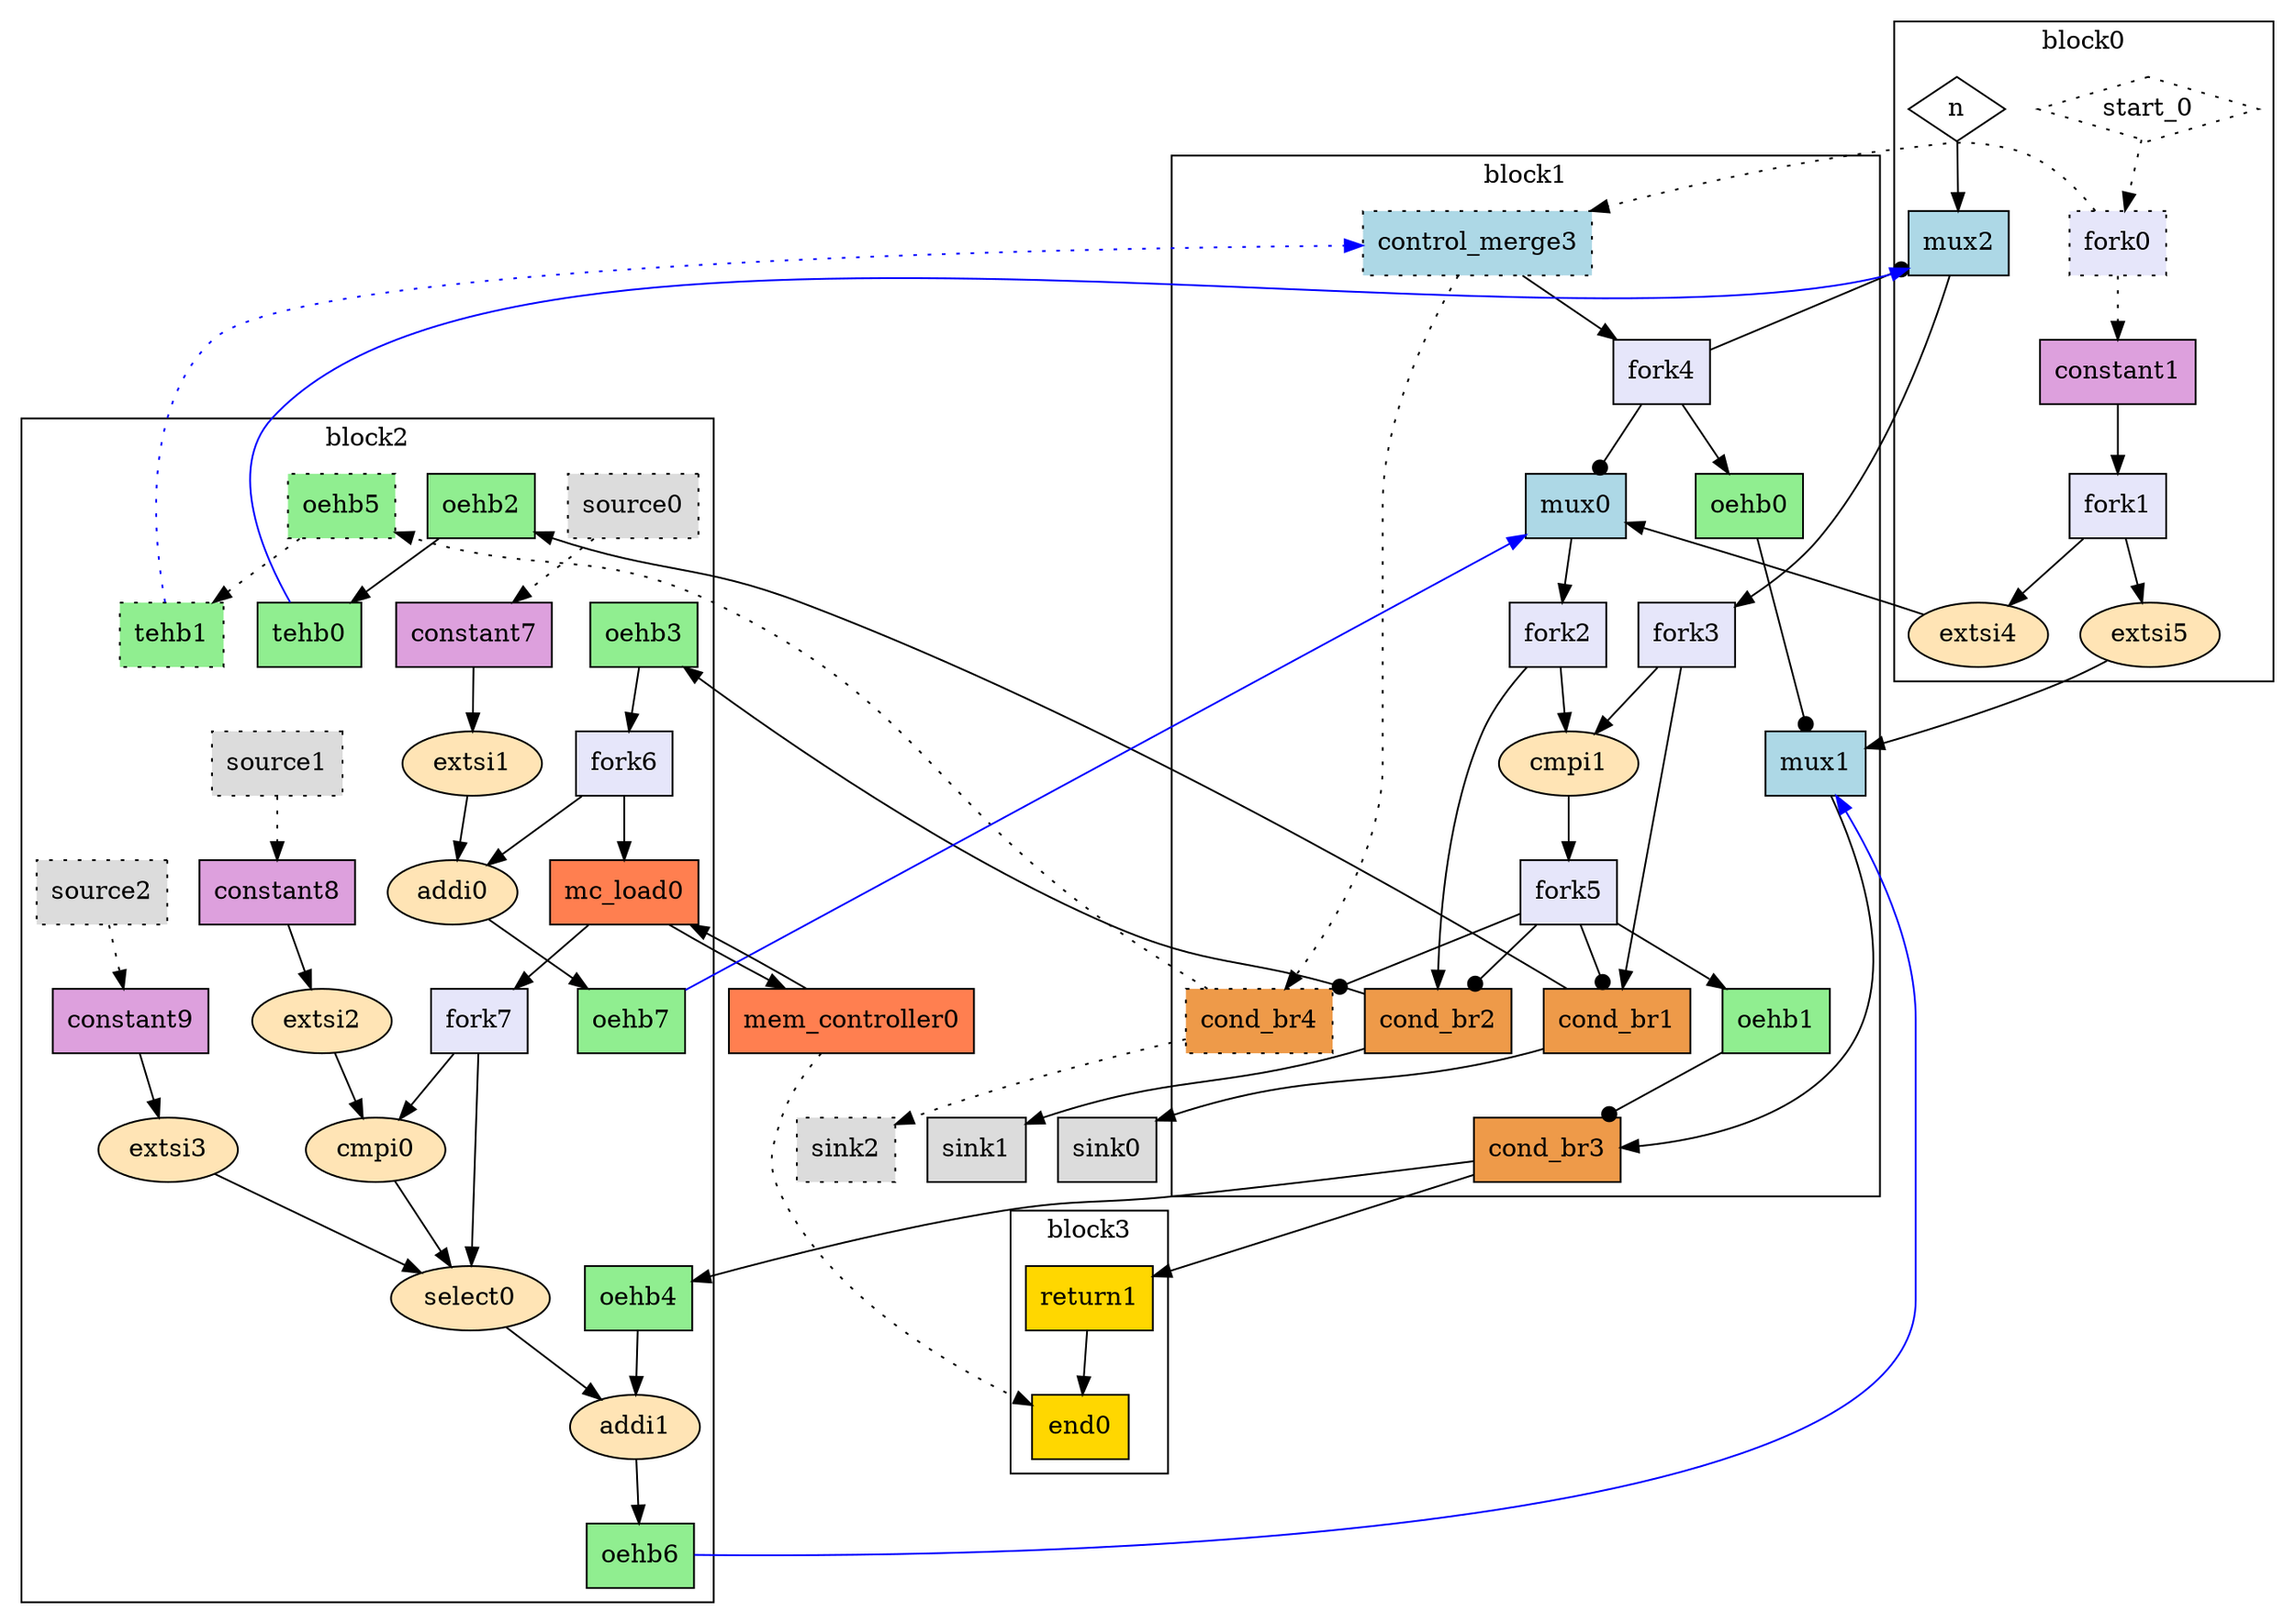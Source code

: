 Digraph G {
  splines=spline;
  compound=true; // Allow edges between clusters
  // Units/Channels in BB 0
  subgraph "cluster0" {
    label="block0"
    // Units from function arguments
    "n" [mlir_op="handshake.func", shape=diamond, label="n", style="solid", type="Entry", in="in1:32", out="out1:32", bbID=1]
    "start_0" [mlir_op="handshake.func", shape=diamond, label="start_0", style="dotted", type="Entry", control="true", in="in1:0", out="out1:0", bbID=1]
    // Units in BB 0
    "fork0" [mlir_op="handshake.fork", label="fork0", fillcolor=lavender, shape="box", style="filled, dotted", type="Fork", delay="0.000 0.100 0.100 0.000 0.000 0.000 0.000 0.000", in="in1:0", out="out1:0 out2:0", bbID=1]
    "constant1" [mlir_op="handshake.constant", label="constant1", fillcolor=plum, shape="box", style="filled", type="Constant", delay="0.000 0.000 0.000 0.000 0.000 0.000 0.000 0.000", in="in1:1", out="out1:1", value="0x0", bbID=1]
    "fork1" [mlir_op="handshake.fork", label="fork1", fillcolor=lavender, shape="box", style="filled", type="Fork", delay="0.000 0.100 0.100 0.000 0.000 0.000 0.000 0.000", in="in1:1", out="out1:1 out2:1", bbID=1]
    "extsi4" [mlir_op="arith.extsi", label="extsi4", fillcolor=moccasin, shape="oval", style="filled", type="Operator", delay="0.000 0.000 0.000 0.000 0.000 0.000 0.000 0.000", in="in1:1", latency="0", op="sext_op", out="out1:32", II=1, bbID=1]
    "extsi5" [mlir_op="arith.extsi", label="extsi5", fillcolor=moccasin, shape="oval", style="filled", type="Operator", delay="0.000 0.000 0.000 0.000 0.000 0.000 0.000 0.000", in="in1:1", latency="0", op="sext_op", out="out1:32", II=1, bbID=1]
    // Channels from function arguments
    "n" -> "mux2" [style="solid", dir="both", arrowtail="none", arrowhead="normal", from="out1", to="in3"]
    "start_0" -> "fork0" [style="dotted", dir="both", arrowtail="none", arrowhead="normal", from="out1", to="in1"]
    // Channels in BB 0
    "fork0" -> "constant1" [style="dotted", dir="both", arrowtail="none", arrowhead="normal", from="out2", to="in1"]
    "constant1" -> "fork1" [style="solid", dir="both", arrowtail="none", arrowhead="normal", from="out1", to="in1"]
    "fork1" -> "extsi4" [style="solid", dir="both", arrowtail="none", arrowhead="normal", from="out1", to="in1"]
    "fork1" -> "extsi5" [style="solid", dir="both", arrowtail="none", arrowhead="normal", from="out2", to="in1"]
  }
  // Units/Channels in BB 1
  subgraph "cluster1" {
    label="block1"
    // Units in BB 1
    "mux0" [mlir_op="handshake.mux", label="mux0", fillcolor=lightblue, shape="box", style="filled", type="Mux", delay="1.412 1.397 0.000 1.412 1.397 1.412 0.000 0.000", in="in1?:1 in2:32 in3:32", out="out1:32", bbID=2]
    "fork2" [mlir_op="handshake.fork", label="fork2", fillcolor=lavender, shape="box", style="filled", type="Fork", delay="0.000 0.100 0.100 0.000 0.000 0.000 0.000 0.000", in="in1:32", out="out1:32 out2:32", bbID=2]
    "oehb0" [mlir_op="handshake.oehb", label="oehb0", fillcolor=lightgreen, shape="box", style="filled", type="OEHB", delay="0.000 0.000 0.000 0.000 0.000 0.000 0.000 0.000", in="in1:1", out="out1:1", bbID=2, slots=1]
    "mux1" [mlir_op="handshake.mux", label="mux1", fillcolor=lightblue, shape="box", style="filled", type="Mux", delay="1.412 1.397 0.000 1.412 1.397 1.412 0.000 0.000", in="in1?:1 in2:32 in3:32", out="out1:32", bbID=2]
    "mux2" [mlir_op="handshake.mux", label="mux2", fillcolor=lightblue, shape="box", style="filled", type="Mux", delay="1.412 1.397 0.000 1.412 1.397 1.412 0.000 0.000", in="in1?:1 in2:32 in3:32", out="out1:32", bbID=2]
    "fork3" [mlir_op="handshake.fork", label="fork3", fillcolor=lavender, shape="box", style="filled", type="Fork", delay="0.000 0.100 0.100 0.000 0.000 0.000 0.000 0.000", in="in1:32", out="out1:32 out2:32", bbID=2]
    "control_merge3" [mlir_op="handshake.control_merge", label="control_merge3", fillcolor=lightblue, shape="box", style="filled, dotted", type="CntrlMerge", delay="0.000 1.397 0.000 0.000 0.000 0.000 0.000 0.000", in="in1:0 in2:0", out="out1:0 out2?:1", bbID=2]
    "fork4" [mlir_op="handshake.fork", label="fork4", fillcolor=lavender, shape="box", style="filled", type="Fork", delay="0.000 0.100 0.100 0.000 0.000 0.000 0.000 0.000", in="in1:1", out="out1:1 out2:1 out3:1", bbID=2]
    "cmpi1" [mlir_op="arith.cmpi<", label="cmpi1", fillcolor=moccasin, shape="oval", style="filled", type="Operator", delay="1.907 1.397 1.400 1.409 0.000 0.000 0.000 0.000", in="in1:32 in2:32", latency="0", op="icmp_ult_op", out="out1:1", II=1, bbID=2]
    "fork5" [mlir_op="handshake.fork", label="fork5", fillcolor=lavender, shape="box", style="filled", type="Fork", delay="0.000 0.100 0.100 0.000 0.000 0.000 0.000 0.000", in="in1:1", out="out1:1 out2:1 out3:1 out4:1", bbID=2]
    "cond_br1" [mlir_op="handshake.cond_br", label="cond_br1", fillcolor=tan2, shape="box", style="filled", type="Branch", delay="0.000 1.409 1.411 1.412 1.400 1.412 0.000 0.000", in="in1:32 in2?:1", out="out1+:32 out2-:32", bbID=2]
    "cond_br2" [mlir_op="handshake.cond_br", label="cond_br2", fillcolor=tan2, shape="box", style="filled", type="Branch", delay="0.000 1.409 1.411 1.412 1.400 1.412 0.000 0.000", in="in1:32 in2?:1", out="out1+:32 out2-:32", bbID=2]
    "oehb1" [mlir_op="handshake.oehb", label="oehb1", fillcolor=lightgreen, shape="box", style="filled", type="OEHB", delay="0.000 0.000 0.000 0.000 0.000 0.000 0.000 0.000", in="in1:1", out="out1:1", bbID=2, slots=1]
    "cond_br3" [mlir_op="handshake.cond_br", label="cond_br3", fillcolor=tan2, shape="box", style="filled", type="Branch", delay="0.000 1.409 1.411 1.412 1.400 1.412 0.000 0.000", in="in1:32 in2?:1", out="out1+:32 out2-:32", bbID=2]
    "cond_br4" [mlir_op="handshake.cond_br", label="cond_br4", fillcolor=tan2, shape="box", style="filled, dotted", type="Branch", delay="0.000 1.409 1.411 1.412 1.400 1.412 0.000 0.000", in="in1:0 in2?:1", out="out1+:0 out2-:0", bbID=2]
    // Channels in BB 1
    "mux0" -> "fork2" [style="solid", dir="both", arrowtail="none", arrowhead="normal", from="out1", to="in1"]
    "fork2" -> "cond_br2" [style="solid", dir="both", arrowtail="none", arrowhead="normal", from="out1", to="in1"]
    "fork2" -> "cmpi1" [style="solid", dir="both", arrowtail="none", arrowhead="normal", from="out2", to="in1"]
    "oehb0" -> "mux1" [style="solid", dir="both", arrowtail="none", arrowhead="dot", from="out1", to="in1"]
    "mux1" -> "cond_br3" [style="solid", dir="both", arrowtail="none", arrowhead="normal", from="out1", to="in1"]
    "mux2" -> "fork3" [style="solid", dir="both", arrowtail="none", arrowhead="normal", from="out1", to="in1"]
    "fork3" -> "cond_br1" [style="solid", dir="both", arrowtail="none", arrowhead="normal", from="out1", to="in1"]
    "fork3" -> "cmpi1" [style="solid", dir="both", arrowtail="none", arrowhead="normal", from="out2", to="in2"]
    "control_merge3" -> "cond_br4" [style="dotted", dir="both", arrowtail="none", arrowhead="normal", from="out1", to="in1"]
    "control_merge3" -> "fork4" [style="solid", dir="both", arrowtail="none", arrowhead="normal", from="out2", to="in1"]
    "fork4" -> "mux2" [style="solid", dir="both", arrowtail="none", arrowhead="dot", from="out1", to="in1"]
    "fork4" -> "oehb0" [style="solid", dir="both", arrowtail="none", arrowhead="normal", from="out2", to="in1"]
    "fork4" -> "mux0" [style="solid", dir="both", arrowtail="none", arrowhead="dot", from="out3", to="in1"]
    "cmpi1" -> "fork5" [style="solid", dir="both", arrowtail="none", arrowhead="normal", from="out1", to="in1"]
    "fork5" -> "cond_br4" [style="solid", dir="both", arrowtail="none", arrowhead="dot", from="out1", to="in2"]
    "fork5" -> "oehb1" [style="solid", dir="both", arrowtail="none", arrowhead="normal", from="out2", to="in1"]
    "fork5" -> "cond_br2" [style="solid", dir="both", arrowtail="none", arrowhead="dot", from="out3", to="in2"]
    "fork5" -> "cond_br1" [style="solid", dir="both", arrowtail="none", arrowhead="dot", from="out4", to="in2"]
    "oehb1" -> "cond_br3" [style="solid", dir="both", arrowtail="none", arrowhead="dot", from="out1", to="in2"]
  }
  // Units/Channels in BB 2
  subgraph "cluster2" {
    label="block2"
    // Units in BB 2
    "oehb2" [mlir_op="handshake.oehb", label="oehb2", fillcolor=lightgreen, shape="box", style="filled", type="OEHB", delay="0.000 0.000 0.000 0.000 0.000 0.000 0.000 0.000", in="in1:32", out="out1:32", bbID=3, slots=1]
    "tehb0" [mlir_op="handshake.tehb", label="tehb0", fillcolor=lightgreen, shape="box", style="filled", type="TEHB", delay="0.000 0.000 0.000 0.000 0.000 0.000 0.000 0.000", in="in1:32", out="out1:32", bbID=3, slots=1]
    "oehb3" [mlir_op="handshake.oehb", label="oehb3", fillcolor=lightgreen, shape="box", style="filled", type="OEHB", delay="0.000 0.000 0.000 0.000 0.000 0.000 0.000 0.000", in="in1:32", out="out1:32", bbID=3, slots=1]
    "fork6" [mlir_op="handshake.fork", label="fork6", fillcolor=lavender, shape="box", style="filled", type="Fork", delay="0.000 0.100 0.100 0.000 0.000 0.000 0.000 0.000", in="in1:32", out="out1:32 out2:32", bbID=3]
    "oehb4" [mlir_op="handshake.oehb", label="oehb4", fillcolor=lightgreen, shape="box", style="filled", type="OEHB", delay="0.000 0.000 0.000 0.000 0.000 0.000 0.000 0.000", in="in1:32", out="out1:32", bbID=3, slots=1]
    "oehb5" [mlir_op="handshake.oehb", label="oehb5", fillcolor=lightgreen, shape="box", style="filled, dotted", type="OEHB", delay="0.000 0.000 0.000 0.000 0.000 0.000 0.000 0.000", in="in1:0", out="out1:0", bbID=3, slots=1]
    "tehb1" [mlir_op="handshake.tehb", label="tehb1", fillcolor=lightgreen, shape="box", style="filled, dotted", type="TEHB", delay="0.000 0.000 0.000 0.000 0.000 0.000 0.000 0.000", in="in1:0", out="out1:0", bbID=3, slots=1]
    "source0" [mlir_op="handshake.source", label="source0", fillcolor=gainsboro, shape="box", style="filled, dotted", type="Source", delay="0.000 0.000 0.000 0.000 0.000 0.000 0.000 0.000", out="out1:0", bbID=3]
    "constant7" [mlir_op="handshake.constant", label="constant7", fillcolor=plum, shape="box", style="filled", type="Constant", delay="0.000 0.000 0.000 0.000 0.000 0.000 0.000 0.000", in="in1:2", out="out1:2", value="0x1", bbID=3]
    "extsi1" [mlir_op="arith.extsi", label="extsi1", fillcolor=moccasin, shape="oval", style="filled", type="Operator", delay="0.000 0.000 0.000 0.000 0.000 0.000 0.000 0.000", in="in1:2", latency="0", op="sext_op", out="out1:32", II=1, bbID=3]
    "source1" [mlir_op="handshake.source", label="source1", fillcolor=gainsboro, shape="box", style="filled, dotted", type="Source", delay="0.000 0.000 0.000 0.000 0.000 0.000 0.000 0.000", out="out1:0", bbID=3]
    "constant8" [mlir_op="handshake.constant", label="constant8", fillcolor=plum, shape="box", style="filled", type="Constant", delay="0.000 0.000 0.000 0.000 0.000 0.000 0.000 0.000", in="in1:5", out="out1:5", value="0x0a", bbID=3]
    "extsi2" [mlir_op="arith.extsi", label="extsi2", fillcolor=moccasin, shape="oval", style="filled", type="Operator", delay="0.000 0.000 0.000 0.000 0.000 0.000 0.000 0.000", in="in1:5", latency="0", op="sext_op", out="out1:32", II=1, bbID=3]
    "source2" [mlir_op="handshake.source", label="source2", fillcolor=gainsboro, shape="box", style="filled, dotted", type="Source", delay="0.000 0.000 0.000 0.000 0.000 0.000 0.000 0.000", out="out1:0", bbID=3]
    "constant9" [mlir_op="handshake.constant", label="constant9", fillcolor=plum, shape="box", style="filled", type="Constant", delay="0.000 0.000 0.000 0.000 0.000 0.000 0.000 0.000", in="in1:1", out="out1:1", value="0x0", bbID=3]
    "extsi3" [mlir_op="arith.extsi", label="extsi3", fillcolor=moccasin, shape="oval", style="filled", type="Operator", delay="0.000 0.000 0.000 0.000 0.000 0.000 0.000 0.000", in="in1:1", latency="0", op="sext_op", out="out1:32", II=1, bbID=3]
    "mc_load0" [mlir_op="handshake.mc_load", label="mc_load0", fillcolor=coral, shape="box", style="filled", type="Operator", delay="1.412 1.409 0.000 0.000 0.000 0.000 0.000 0.000", in="in1:32 in2:32", latency="1", op="mc_load_op", out="out1:32 out2:32", II=1, bbID=3, portId=0]
    "fork7" [mlir_op="handshake.fork", label="fork7", fillcolor=lavender, shape="box", style="filled", type="Fork", delay="0.000 0.100 0.100 0.000 0.000 0.000 0.000 0.000", in="in1:32", out="out1:32 out2:32", bbID=3]
    "cmpi0" [mlir_op="arith.cmpi>", label="cmpi0", fillcolor=moccasin, shape="oval", style="filled", type="Operator", delay="1.907 1.397 1.400 1.409 0.000 0.000 0.000 0.000", in="in1:32 in2:32", latency="0", op="icmp_sgt_op", out="out1:1", II=1, bbID=3]
    "select0" [mlir_op="arith.select", label="select0", fillcolor=moccasin, shape="oval", style="filled", type="Operator", delay="1.397 1.397 1.412 2.061 0.000 0.000 0.000 0.000", in="in1?:1 in2+:32 in3-:32", latency="0", op="select_op", out="out1:32", II=1, bbID=3]
    "addi1" [mlir_op="arith.addi", label="addi1", fillcolor=moccasin, shape="oval", style="filled", type="Operator", delay="2.287 1.397 1.400 1.409 0.000 0.000 0.000 0.000", in="in1:32 in2:32", latency="0", op="add_op", out="out1:32", II=1, bbID=3]
    "addi0" [mlir_op="arith.addi", label="addi0", fillcolor=moccasin, shape="oval", style="filled", type="Operator", delay="2.287 1.397 1.400 1.409 0.000 0.000 0.000 0.000", in="in1:32 in2:32", latency="0", op="add_op", out="out1:32", II=1, bbID=3]
    "oehb7" [mlir_op="handshake.oehb", label="oehb7", fillcolor=lightgreen, shape="box", style="filled", type="OEHB", delay="0.000 0.000 0.000 0.000 0.000 0.000 0.000 0.000", in="in1:32", out="out1:32", bbID=3, slots=1]
    "oehb6" [mlir_op="handshake.oehb", label="oehb6", fillcolor=lightgreen, shape="box", style="filled", type="OEHB", delay="0.000 0.000 0.000 0.000 0.000 0.000 0.000 0.000", in="in1:32", out="out1:32", bbID=3, slots=1]
    // Channels in BB 2
    "oehb2" -> "tehb0" [style="solid", dir="both", arrowtail="none", arrowhead="normal", from="out1", to="in1"]
    "oehb3" -> "fork6" [style="solid", dir="both", arrowtail="none", arrowhead="normal", from="out1", to="in1"]
    "fork6" -> "addi0" [style="solid", dir="both", arrowtail="none", arrowhead="normal", from="out1", to="in1"]
    "fork6" -> "mc_load0" [style="solid", dir="both", arrowtail="none", arrowhead="normal", from="out2", to="in2"]
    "oehb4" -> "addi1" [style="solid", dir="both", arrowtail="none", arrowhead="normal", from="out1", to="in1"]
    "oehb5" -> "tehb1" [style="dotted", dir="both", arrowtail="none", arrowhead="normal", from="out1", to="in1"]
    "source0" -> "constant7" [style="dotted", dir="both", arrowtail="none", arrowhead="normal", from="out1", to="in1"]
    "constant7" -> "extsi1" [style="solid", dir="both", arrowtail="none", arrowhead="normal", from="out1", to="in1"]
    "extsi1" -> "addi0" [style="solid", dir="both", arrowtail="none", arrowhead="normal", from="out1", to="in2"]
    "source1" -> "constant8" [style="dotted", dir="both", arrowtail="none", arrowhead="normal", from="out1", to="in1"]
    "constant8" -> "extsi2" [style="solid", dir="both", arrowtail="none", arrowhead="normal", from="out1", to="in1"]
    "extsi2" -> "cmpi0" [style="solid", dir="both", arrowtail="none", arrowhead="normal", from="out1", to="in2"]
    "source2" -> "constant9" [style="dotted", dir="both", arrowtail="none", arrowhead="normal", from="out1", to="in1"]
    "constant9" -> "extsi3" [style="solid", dir="both", arrowtail="none", arrowhead="normal", from="out1", to="in1"]
    "extsi3" -> "select0" [style="solid", dir="both", arrowtail="none", arrowhead="normal", from="out1", to="in3"]
    "mc_load0" -> "fork7" [style="solid", dir="both", arrowtail="none", arrowhead="normal", from="out1", to="in1"]
    "fork7" -> "select0" [style="solid", dir="both", arrowtail="none", arrowhead="normal", from="out1", to="in2"]
    "fork7" -> "cmpi0" [style="solid", dir="both", arrowtail="none", arrowhead="normal", from="out2", to="in1"]
    "cmpi0" -> "select0" [style="solid", dir="both", arrowtail="none", arrowhead="normal", from="out1", to="in1"]
    "select0" -> "addi1" [style="solid", dir="both", arrowtail="none", arrowhead="normal", from="out1", to="in2"]
    "addi1" -> "oehb6" [style="solid", dir="both", arrowtail="none", arrowhead="normal", from="out1", to="in1"]
    "addi0" -> "oehb7" [style="solid", dir="both", arrowtail="none", arrowhead="normal", from="out1", to="in1"]
  }
  // Units/Channels in BB 3
  subgraph "cluster3" {
    label="block3"
    // Units in BB 3
    "return1" [mlir_op="handshake.return", label="return1", fillcolor=gold, shape="box", style="filled", type="Operator", delay="1.412 1.397 0.000 0.000 0.000 0.000 0.000 0.000", in="in1:32", latency="0", op="ret_op", out="out1:32", II=1, bbID=4]
    "end0" [mlir_op="handshake.end", label="end0", fillcolor=gold, shape="box", style="filled", type="Exit", delay="1.397 0.000 1.397 1.409 0.000 0.000 0.000 0.000", in="in1:0*e in2:32", out="out1:32", bbID=4]
    // Channels in BB 3
    "return1" -> "end0" [style="solid", dir="both", arrowtail="none", arrowhead="normal", from="out1", to="in2"]
  }
  // Units outside of all basic blocks
  "mem_controller0" [mlir_op="handshake.mem_controller", label="mem_controller0", fillcolor=coral, shape="box", style="filled", type="MC", delay="0.000 0.000 0.000 0.000 0.000 0.000 0.000 0.000", in="in1:32*l0a", memory="a", out="out1:32*l0d out2:0*e", bbID=0, bbcount=0, ldcount=1, stcount=0]
  "sink0" [mlir_op="handshake.sink", label="sink0", fillcolor=gainsboro, shape="box", style="filled", type="Sink", delay="0.000 0.000 0.000 0.000 0.000 0.000 0.000 0.000", in="in1:32", bbID=0]
  "sink1" [mlir_op="handshake.sink", label="sink1", fillcolor=gainsboro, shape="box", style="filled", type="Sink", delay="0.000 0.000 0.000 0.000 0.000 0.000 0.000 0.000", in="in1:32", bbID=0]
  "sink2" [mlir_op="handshake.sink", label="sink2", fillcolor=gainsboro, shape="box", style="filled, dotted", type="Sink", delay="0.000 0.000 0.000 0.000 0.000 0.000 0.000 0.000", in="in1:0", bbID=0]
  // Channels outgoing of BB 0
  "fork0" -> "control_merge3" [style="dotted", dir="both", arrowtail="none", arrowhead="normal", from="out1", to="in2"]
  "extsi4" -> "mux0" [style="solid", dir="both", arrowtail="none", arrowhead="normal", from="out1", to="in3"]
  "extsi5" -> "mux1" [style="solid", dir="both", arrowtail="none", arrowhead="normal", from="out1", to="in3"]
  // Channels outgoing of BB 1
  "cond_br1" -> "oehb2" [style="solid", dir="both", arrowtail="none", arrowhead="normal", from="out1", to="in1"]
  "cond_br1" -> "sink0" [style="solid", dir="both", arrowtail="none", arrowhead="normal", from="out2", to="in1"]
  "cond_br2" -> "oehb3" [style="solid", dir="both", arrowtail="none", arrowhead="normal", from="out1", to="in1"]
  "cond_br2" -> "sink1" [style="solid", dir="both", arrowtail="none", arrowhead="normal", from="out2", to="in1"]
  "cond_br3" -> "oehb4" [style="solid", dir="both", arrowtail="none", arrowhead="normal", from="out1", to="in1"]
  "cond_br3" -> "return1" [style="solid", dir="both", arrowtail="none", arrowhead="normal", from="out2", to="in1"]
  "cond_br4" -> "oehb5" [style="dotted", dir="both", arrowtail="none", arrowhead="normal", from="out1", to="in1"]
  "cond_br4" -> "sink2" [style="dotted", dir="both", arrowtail="none", arrowhead="normal", from="out2", to="in1"]
  // Channels outgoing of BB 2
  "tehb0" -> "mux2" [style="solid", dir="both", arrowtail="none", arrowhead="normal", from="out1", to="in2",  color="blue"]
  "tehb1" -> "control_merge3" [style="dotted", dir="both", arrowtail="none", arrowhead="normal", from="out1", to="in1",  color="blue"]
  "mc_load0" -> "mem_controller0" [style="solid", dir="both", arrowtail="none", arrowhead="normal", from="out2", to="in1", mem_address="true"]
  "oehb7" -> "mux0" [style="solid", dir="both", arrowtail="none", arrowhead="normal", from="out1", to="in2",  color="blue"]
  "oehb6" -> "mux1" [style="solid", dir="both", arrowtail="none", arrowhead="normal", from="out1", to="in2",  color="blue"]
  // Channels outside of all basic blocks
  "mem_controller0" -> "mc_load0" [style="solid", dir="both", arrowtail="none", arrowhead="normal", from="out1", to="in1", mem_address="false"]
  "mem_controller0" -> "end0" [style="dotted", dir="both", arrowtail="none", arrowhead="normal", from="out2", to="in1"]
}
